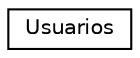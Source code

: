 digraph "Graphical Class Hierarchy"
{
 // LATEX_PDF_SIZE
  edge [fontname="Helvetica",fontsize="10",labelfontname="Helvetica",labelfontsize="10"];
  node [fontname="Helvetica",fontsize="10",shape=record];
  rankdir="LR";
  Node0 [label="Usuarios",height=0.2,width=0.4,color="black", fillcolor="white", style="filled",URL="$classUsuarios.html",tooltip="É uma classe repositório."];
}
